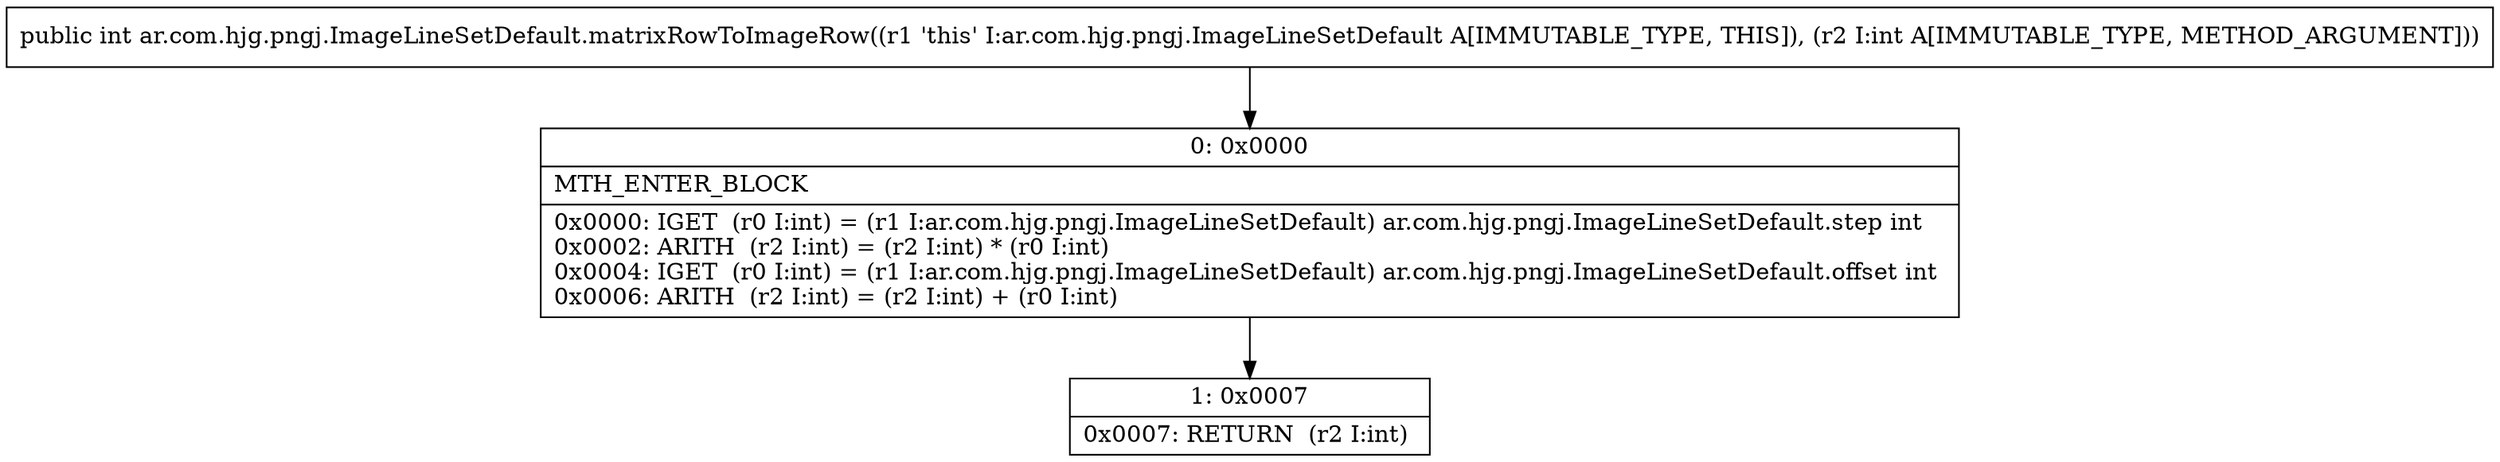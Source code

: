 digraph "CFG forar.com.hjg.pngj.ImageLineSetDefault.matrixRowToImageRow(I)I" {
Node_0 [shape=record,label="{0\:\ 0x0000|MTH_ENTER_BLOCK\l|0x0000: IGET  (r0 I:int) = (r1 I:ar.com.hjg.pngj.ImageLineSetDefault) ar.com.hjg.pngj.ImageLineSetDefault.step int \l0x0002: ARITH  (r2 I:int) = (r2 I:int) * (r0 I:int) \l0x0004: IGET  (r0 I:int) = (r1 I:ar.com.hjg.pngj.ImageLineSetDefault) ar.com.hjg.pngj.ImageLineSetDefault.offset int \l0x0006: ARITH  (r2 I:int) = (r2 I:int) + (r0 I:int) \l}"];
Node_1 [shape=record,label="{1\:\ 0x0007|0x0007: RETURN  (r2 I:int) \l}"];
MethodNode[shape=record,label="{public int ar.com.hjg.pngj.ImageLineSetDefault.matrixRowToImageRow((r1 'this' I:ar.com.hjg.pngj.ImageLineSetDefault A[IMMUTABLE_TYPE, THIS]), (r2 I:int A[IMMUTABLE_TYPE, METHOD_ARGUMENT])) }"];
MethodNode -> Node_0;
Node_0 -> Node_1;
}

